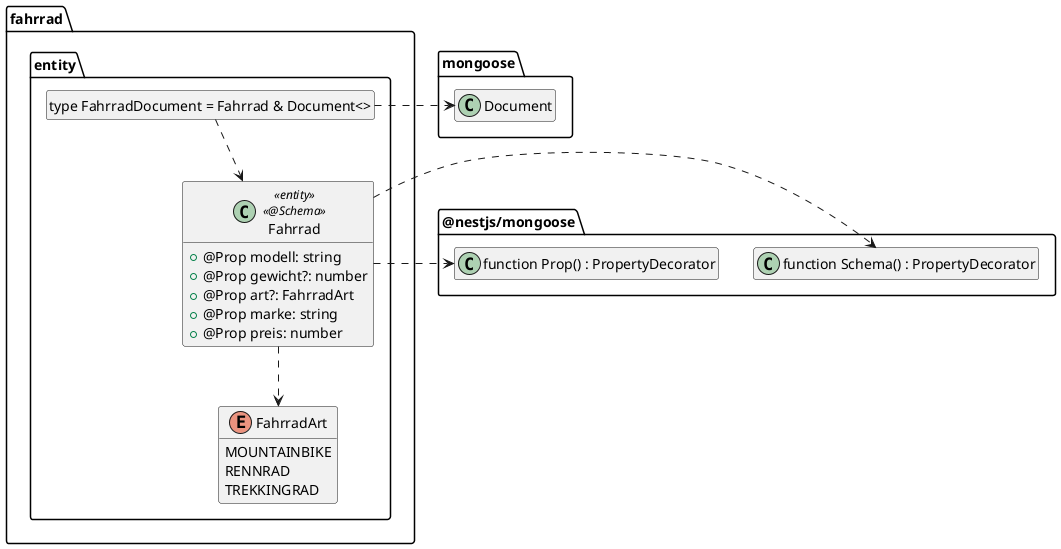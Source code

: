 ' Preview durch <Alt>d

@startuml Entity

package @nestjs/mongoose {
  class "function Schema() : PropertyDecorator" as Schema
  class "function Prop() : PropertyDecorator" as Prop
}

package mongoose {
  class Document
}

package fahrrad.entity {
  class "type FahrradDocument = Fahrrad & Document<>" as FahrradDocument
  hide FahrradDocument circle

  FahrradDocument ..> Fahrrad
  FahrradDocument .right.> Document

  class Fahrrad

  Fahrrad .right.> Schema
  Fahrrad .right.> Prop

  Fahrrad ..> FahrradArt

  enum FahrradArt {
    MOUNTAINBIKE
    RENNRAD
    TREKKINGRAD
  }

  class Fahrrad <<entity>> <<@Schema>> {
    + @Prop modell: string
    + @Prop gewicht?: number
    + @Prop art?: FahrradArt
    + @Prop marke: string
    + @Prop preis: number
  }
}

hide empty members

@enduml
